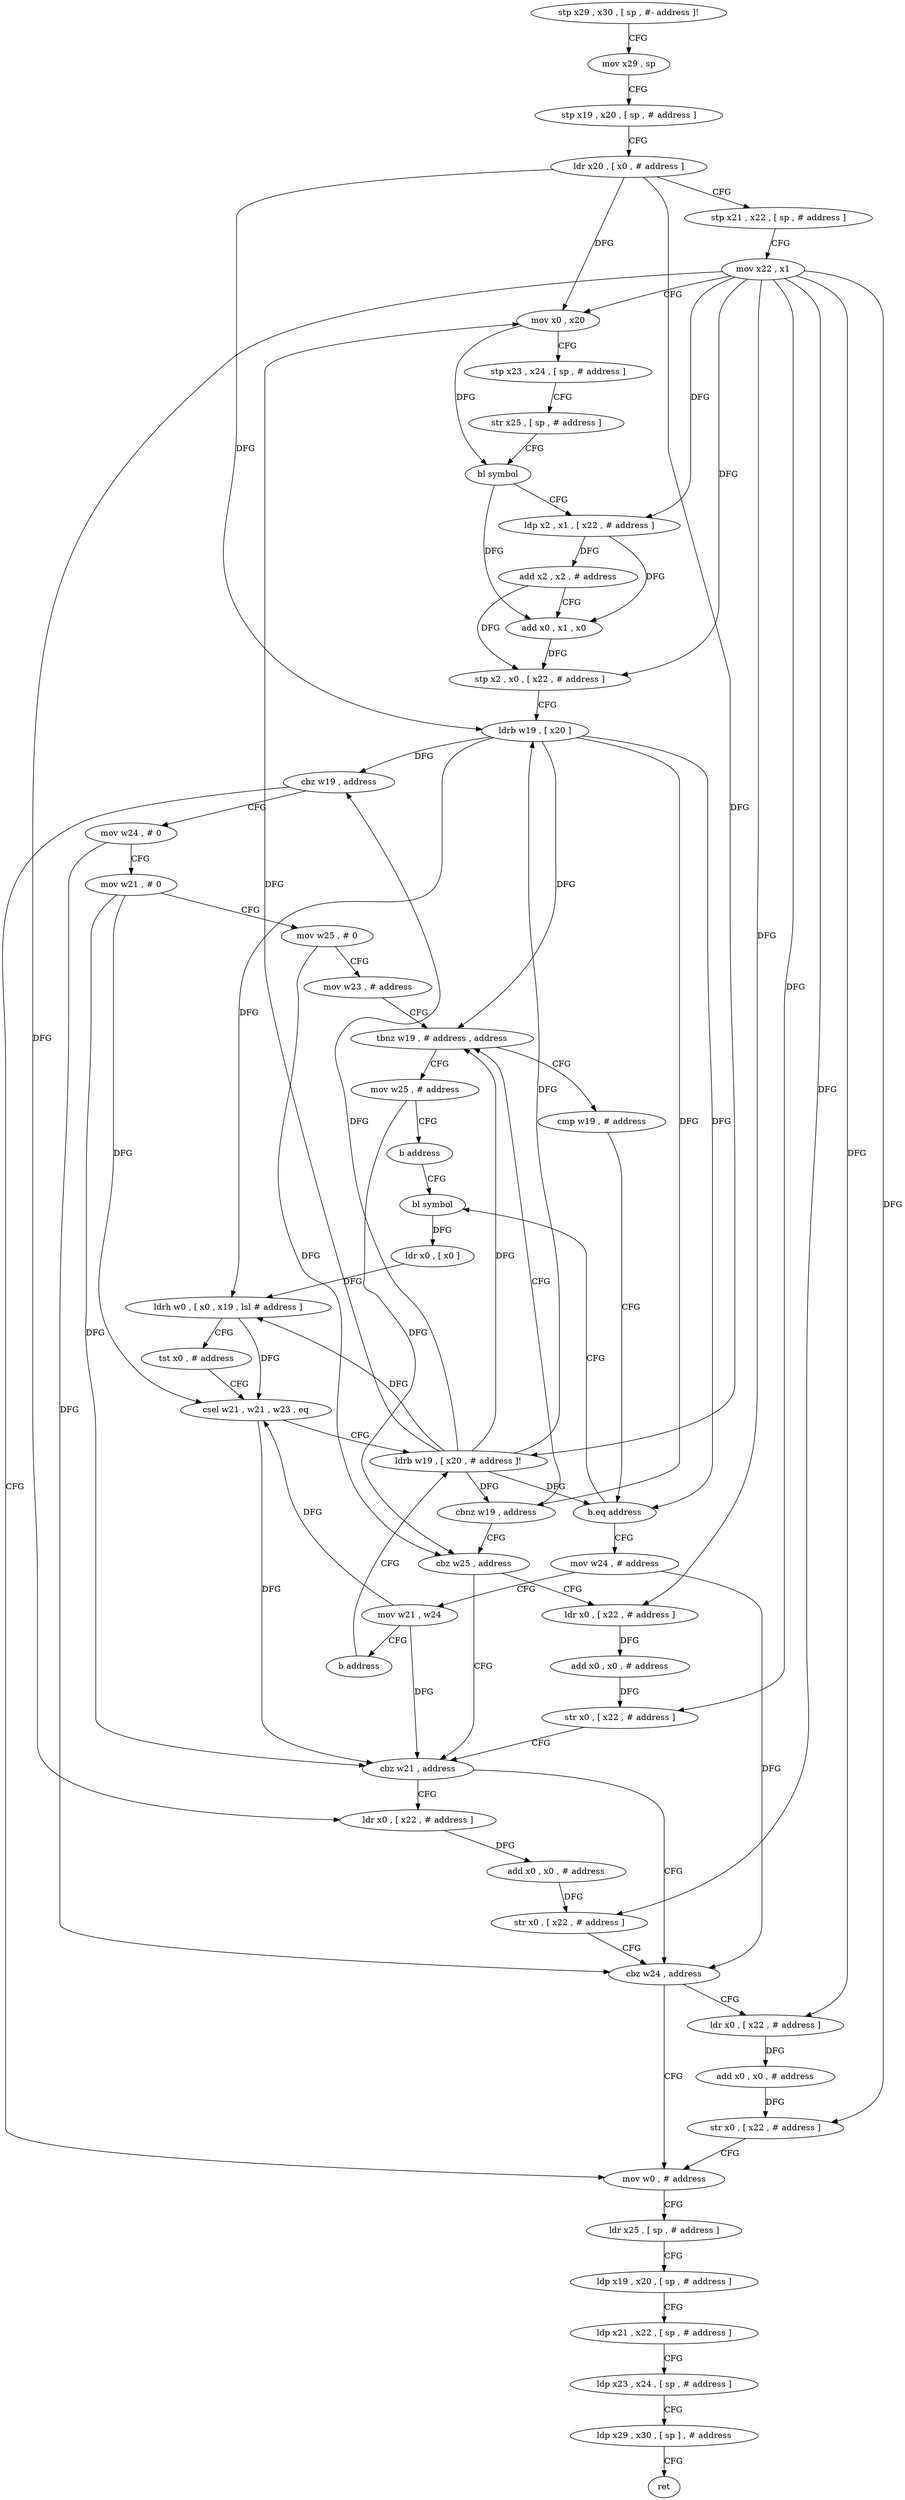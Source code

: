 digraph "func" {
"4207960" [label = "stp x29 , x30 , [ sp , #- address ]!" ]
"4207964" [label = "mov x29 , sp" ]
"4207968" [label = "stp x19 , x20 , [ sp , # address ]" ]
"4207972" [label = "ldr x20 , [ x0 , # address ]" ]
"4207976" [label = "stp x21 , x22 , [ sp , # address ]" ]
"4207980" [label = "mov x22 , x1" ]
"4207984" [label = "mov x0 , x20" ]
"4207988" [label = "stp x23 , x24 , [ sp , # address ]" ]
"4207992" [label = "str x25 , [ sp , # address ]" ]
"4207996" [label = "bl symbol" ]
"4208000" [label = "ldp x2 , x1 , [ x22 , # address ]" ]
"4208004" [label = "add x2 , x2 , # address" ]
"4208008" [label = "add x0 , x1 , x0" ]
"4208012" [label = "stp x2 , x0 , [ x22 , # address ]" ]
"4208016" [label = "ldrb w19 , [ x20 ]" ]
"4208020" [label = "cbz w19 , address" ]
"4208128" [label = "mov w0 , # address" ]
"4208024" [label = "mov w24 , # 0" ]
"4208132" [label = "ldr x25 , [ sp , # address ]" ]
"4208136" [label = "ldp x19 , x20 , [ sp , # address ]" ]
"4208140" [label = "ldp x21 , x22 , [ sp , # address ]" ]
"4208144" [label = "ldp x23 , x24 , [ sp , # address ]" ]
"4208148" [label = "ldp x29 , x30 , [ sp ] , # address" ]
"4208152" [label = "ret" ]
"4208028" [label = "mov w21 , # 0" ]
"4208032" [label = "mov w25 , # 0" ]
"4208036" [label = "mov w23 , # address" ]
"4208040" [label = "tbnz w19 , # address , address" ]
"4208176" [label = "mov w25 , # address" ]
"4208180" [label = "b address" ]
"4208052" [label = "bl symbol" ]
"4208044" [label = "cmp w19 , # address" ]
"4208048" [label = "b.eq address" ]
"4208160" [label = "mov w24 , # address" ]
"4208056" [label = "ldr x0 , [ x0 ]" ]
"4208060" [label = "ldrh w0 , [ x0 , x19 , lsl # address ]" ]
"4208064" [label = "tst x0 , # address" ]
"4208068" [label = "csel w21 , w21 , w23 , eq" ]
"4208072" [label = "ldrb w19 , [ x20 , # address ]!" ]
"4208164" [label = "mov w21 , w24" ]
"4208168" [label = "b address" ]
"4208080" [label = "cbz w25 , address" ]
"4208096" [label = "cbz w21 , address" ]
"4208084" [label = "ldr x0 , [ x22 , # address ]" ]
"4208076" [label = "cbnz w19 , address" ]
"4208112" [label = "cbz w24 , address" ]
"4208100" [label = "ldr x0 , [ x22 , # address ]" ]
"4208088" [label = "add x0 , x0 , # address" ]
"4208092" [label = "str x0 , [ x22 , # address ]" ]
"4208116" [label = "ldr x0 , [ x22 , # address ]" ]
"4208104" [label = "add x0 , x0 , # address" ]
"4208108" [label = "str x0 , [ x22 , # address ]" ]
"4208120" [label = "add x0 , x0 , # address" ]
"4208124" [label = "str x0 , [ x22 , # address ]" ]
"4207960" -> "4207964" [ label = "CFG" ]
"4207964" -> "4207968" [ label = "CFG" ]
"4207968" -> "4207972" [ label = "CFG" ]
"4207972" -> "4207976" [ label = "CFG" ]
"4207972" -> "4207984" [ label = "DFG" ]
"4207972" -> "4208016" [ label = "DFG" ]
"4207972" -> "4208072" [ label = "DFG" ]
"4207976" -> "4207980" [ label = "CFG" ]
"4207980" -> "4207984" [ label = "CFG" ]
"4207980" -> "4208000" [ label = "DFG" ]
"4207980" -> "4208012" [ label = "DFG" ]
"4207980" -> "4208084" [ label = "DFG" ]
"4207980" -> "4208092" [ label = "DFG" ]
"4207980" -> "4208100" [ label = "DFG" ]
"4207980" -> "4208108" [ label = "DFG" ]
"4207980" -> "4208116" [ label = "DFG" ]
"4207980" -> "4208124" [ label = "DFG" ]
"4207984" -> "4207988" [ label = "CFG" ]
"4207984" -> "4207996" [ label = "DFG" ]
"4207988" -> "4207992" [ label = "CFG" ]
"4207992" -> "4207996" [ label = "CFG" ]
"4207996" -> "4208000" [ label = "CFG" ]
"4207996" -> "4208008" [ label = "DFG" ]
"4208000" -> "4208004" [ label = "DFG" ]
"4208000" -> "4208008" [ label = "DFG" ]
"4208004" -> "4208008" [ label = "CFG" ]
"4208004" -> "4208012" [ label = "DFG" ]
"4208008" -> "4208012" [ label = "DFG" ]
"4208012" -> "4208016" [ label = "CFG" ]
"4208016" -> "4208020" [ label = "DFG" ]
"4208016" -> "4208040" [ label = "DFG" ]
"4208016" -> "4208048" [ label = "DFG" ]
"4208016" -> "4208060" [ label = "DFG" ]
"4208016" -> "4208076" [ label = "DFG" ]
"4208020" -> "4208128" [ label = "CFG" ]
"4208020" -> "4208024" [ label = "CFG" ]
"4208128" -> "4208132" [ label = "CFG" ]
"4208024" -> "4208028" [ label = "CFG" ]
"4208024" -> "4208112" [ label = "DFG" ]
"4208132" -> "4208136" [ label = "CFG" ]
"4208136" -> "4208140" [ label = "CFG" ]
"4208140" -> "4208144" [ label = "CFG" ]
"4208144" -> "4208148" [ label = "CFG" ]
"4208148" -> "4208152" [ label = "CFG" ]
"4208028" -> "4208032" [ label = "CFG" ]
"4208028" -> "4208068" [ label = "DFG" ]
"4208028" -> "4208096" [ label = "DFG" ]
"4208032" -> "4208036" [ label = "CFG" ]
"4208032" -> "4208080" [ label = "DFG" ]
"4208036" -> "4208040" [ label = "CFG" ]
"4208040" -> "4208176" [ label = "CFG" ]
"4208040" -> "4208044" [ label = "CFG" ]
"4208176" -> "4208180" [ label = "CFG" ]
"4208176" -> "4208080" [ label = "DFG" ]
"4208180" -> "4208052" [ label = "CFG" ]
"4208052" -> "4208056" [ label = "DFG" ]
"4208044" -> "4208048" [ label = "CFG" ]
"4208048" -> "4208160" [ label = "CFG" ]
"4208048" -> "4208052" [ label = "CFG" ]
"4208160" -> "4208164" [ label = "CFG" ]
"4208160" -> "4208112" [ label = "DFG" ]
"4208056" -> "4208060" [ label = "DFG" ]
"4208060" -> "4208064" [ label = "CFG" ]
"4208060" -> "4208068" [ label = "DFG" ]
"4208064" -> "4208068" [ label = "CFG" ]
"4208068" -> "4208072" [ label = "CFG" ]
"4208068" -> "4208096" [ label = "DFG" ]
"4208072" -> "4208076" [ label = "DFG" ]
"4208072" -> "4207984" [ label = "DFG" ]
"4208072" -> "4208016" [ label = "DFG" ]
"4208072" -> "4208020" [ label = "DFG" ]
"4208072" -> "4208040" [ label = "DFG" ]
"4208072" -> "4208048" [ label = "DFG" ]
"4208072" -> "4208060" [ label = "DFG" ]
"4208164" -> "4208168" [ label = "CFG" ]
"4208164" -> "4208068" [ label = "DFG" ]
"4208164" -> "4208096" [ label = "DFG" ]
"4208168" -> "4208072" [ label = "CFG" ]
"4208080" -> "4208096" [ label = "CFG" ]
"4208080" -> "4208084" [ label = "CFG" ]
"4208096" -> "4208112" [ label = "CFG" ]
"4208096" -> "4208100" [ label = "CFG" ]
"4208084" -> "4208088" [ label = "DFG" ]
"4208076" -> "4208040" [ label = "CFG" ]
"4208076" -> "4208080" [ label = "CFG" ]
"4208112" -> "4208128" [ label = "CFG" ]
"4208112" -> "4208116" [ label = "CFG" ]
"4208100" -> "4208104" [ label = "DFG" ]
"4208088" -> "4208092" [ label = "DFG" ]
"4208092" -> "4208096" [ label = "CFG" ]
"4208116" -> "4208120" [ label = "DFG" ]
"4208104" -> "4208108" [ label = "DFG" ]
"4208108" -> "4208112" [ label = "CFG" ]
"4208120" -> "4208124" [ label = "DFG" ]
"4208124" -> "4208128" [ label = "CFG" ]
}
